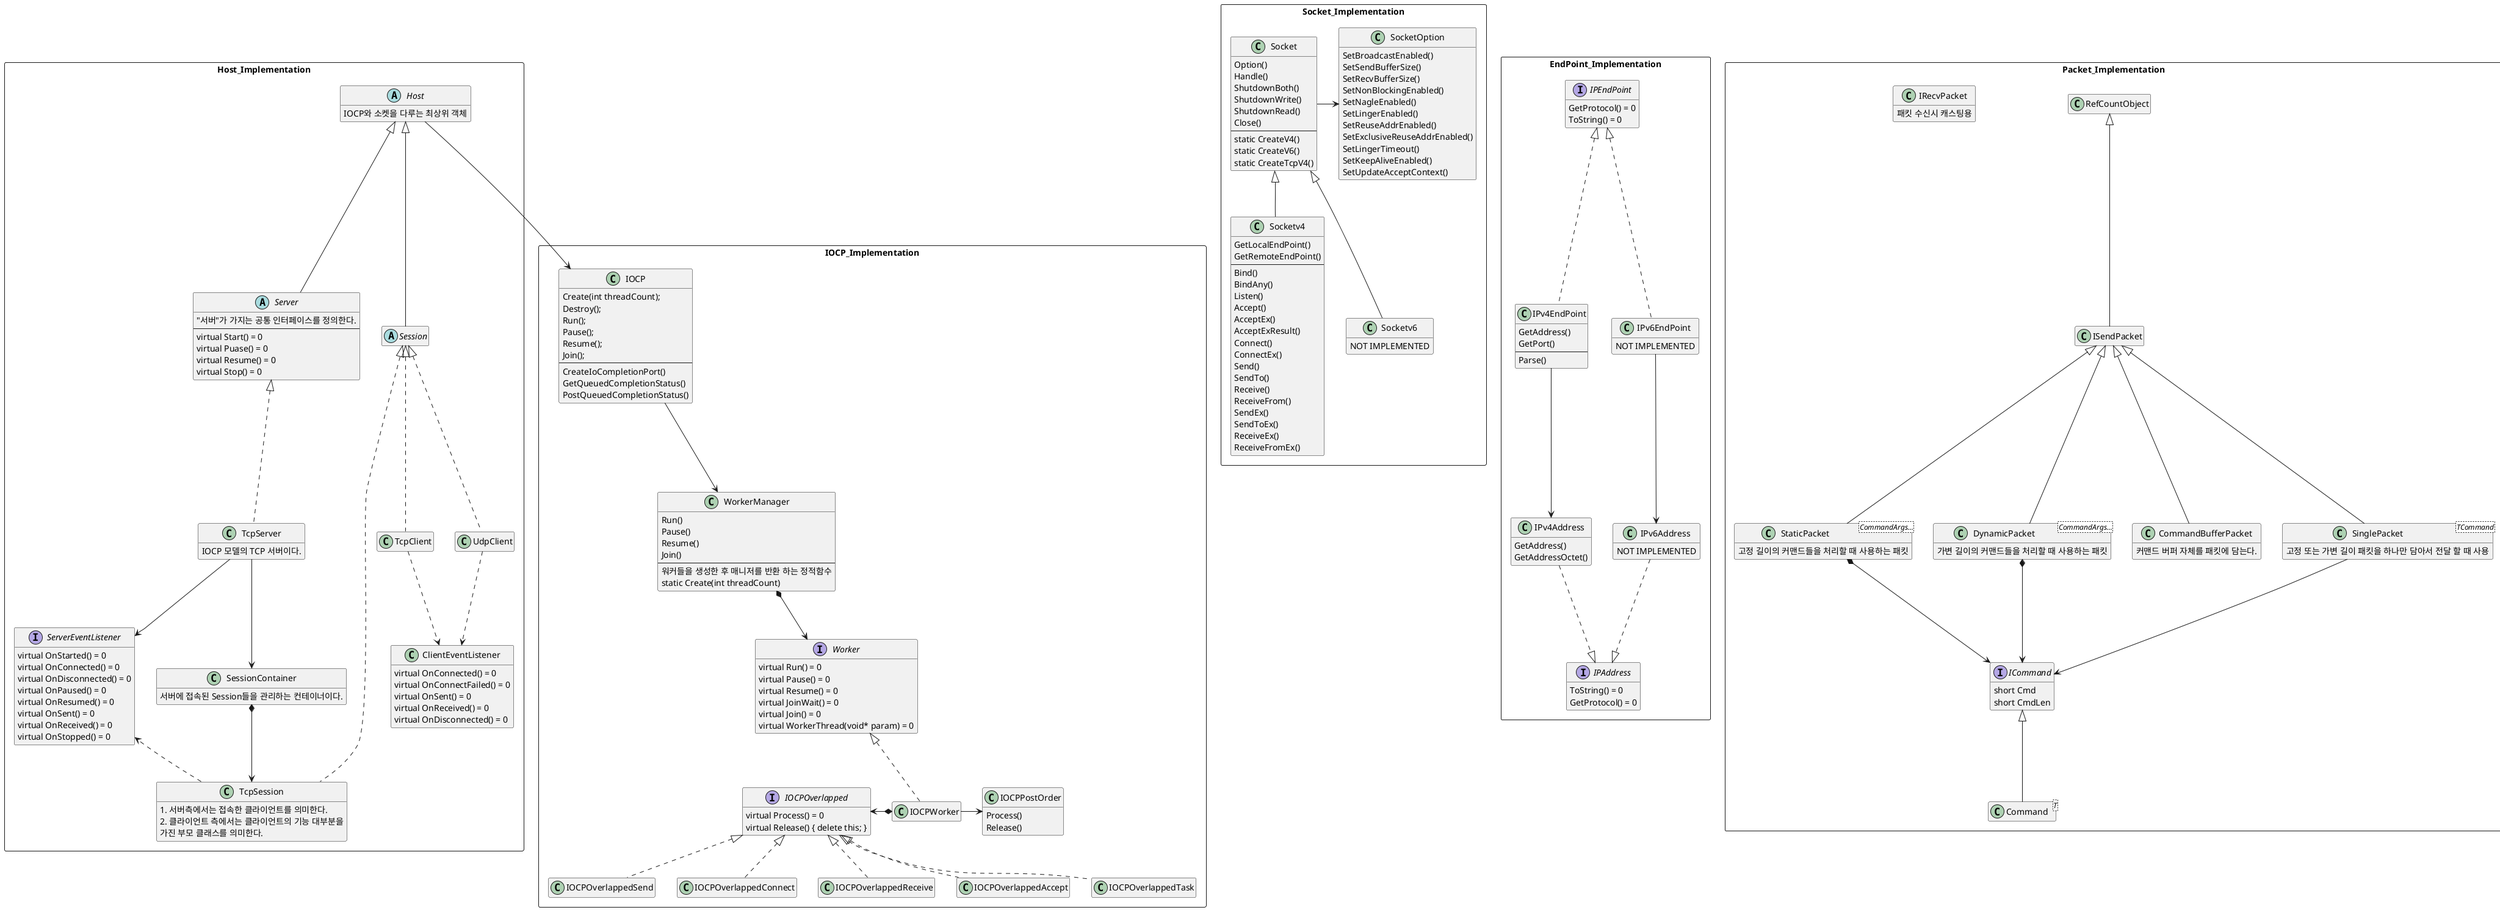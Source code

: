 @startuml NetworkStructure

hide empty methods
hide empty fields

rectangle EndPoint_Implementation {
    interface IPEndPoint {
        GetProtocol() = 0
        ToString() = 0
    }

    class IPv4EndPoint {
        GetAddress()
        GetPort()
        ---
        Parse()
    }
    class IPv6EndPoint {
        NOT IMPLEMENTED
    }

    interface IPAddress {
        ToString() = 0
        GetProtocol() = 0
    }
    class IPv4Address {
        GetAddress()
        GetAddressOctet()
    }
    class IPv6Address {
        NOT IMPLEMENTED
    }

    IPv4EndPoint .u.|> IPEndPoint
    IPv6EndPoint .u.|> IPEndPoint

    IPv4Address .d.|> IPAddress
    IPv6Address .d.|> IPAddress

    IPv4EndPoint -d-> IPv4Address
    IPv6EndPoint -d-> IPv6Address
}

rectangle Host_Implementation {
    abstract Server {
       "서버"가 가지는 공통 인터페이스를 정의한다.
       ---
       virtual Start() = 0
       virtual Puase() = 0
       virtual Resume() = 0
       virtual Stop() = 0
    }
   

    class SessionContainer {
        서버에 접속된 Session들을 관리하는 컨테이너이다.
    }

    interface ServerEventListener {
        virtual OnStarted() = 0
        virtual OnConnected() = 0
        virtual OnDisconnected() = 0
        virtual OnPaused() = 0
        virtual OnResumed() = 0
        virtual OnSent() = 0
        virtual OnReceived() = 0
        virtual OnStopped() = 0
    }

    abstract Host {
        IOCP와 소켓을 다루는 최상위 객체
    }

    abstract Session {
    }

     class TcpServer {
        IOCP 모델의 TCP 서버이다.
    }

    class TcpSession {
        1. 서버측에서는 접속한 클라이언트를 의미한다.
        2. 클라이언트 측에서는 클라이언트의 기능 대부분을
        가진 부모 클래스를 의미한다.
    }

    class TcpClient {
    }

    class UdpClient {
    }

    class ClientEventListener {
        virtual OnConnected() = 0
        virtual OnConnectFailed() = 0
        virtual OnSent() = 0
        virtual OnReceived() = 0
        virtual OnDisconnected() = 0
    }

    TcpClient .u.|> Session
    UdpClient .u.|> Session
    TcpSession .u.|> Session

    TcpClient .d.> ClientEventListener
    UdpClient .d.> ClientEventListener

    Session -u-|> Host
    Server -u-|> Host
    TcpServer .u.|> Server
    TcpServer --> SessionContainer
    SessionContainer *--> TcpSession
    TcpServer -r-> ServerEventListener
    TcpSession .r.> ServerEventListener

    Server -[hidden]r->Session
    SessionContainer -[hidden]l->ServerEventListener
}

rectangle IOCP_Implementation {
    class IOCP {
        Create(int threadCount);
        Destroy();
        Run();
        Pause();
        Resume();
        Join();
        ---
        CreateIoCompletionPort()
        GetQueuedCompletionStatus()
        PostQueuedCompletionStatus()
    }

    class WorkerManager {
        Run()
        Pause()
        Resume()
        Join()
        ---
        워커들을 생성한 후 매니저를 반환 하는 정적함수
        static Create(int threadCount)
    }

    interface Worker {
        virtual Run() = 0
        virtual Pause() = 0
        virtual Resume() = 0
        virtual JoinWait() = 0
        virtual Join() = 0
        virtual WorkerThread(void* param) = 0
    }
    class IOCPWorker
    class IOCPPostOrder {
        Process()
        Release()
    }

    interface IOCPOverlapped {
        virtual Process() = 0
        virtual Release() { delete this; }
    }

    IOCP --> WorkerManager
    IOCPWorker .u.|> Worker
    WorkerManager *--> Worker

    IOCPWorker *-l-> IOCPOverlapped
    IOCPWorker -r-> IOCPPostOrder

    IOCPOverlappedSend .u.|> IOCPOverlapped
    IOCPOverlappedConnect .u.|> IOCPOverlapped
    IOCPOverlappedReceive .u.|> IOCPOverlapped
    IOCPOverlappedAccept .u.|> IOCPOverlapped
    IOCPOverlappedTask .u.|> IOCPOverlapped
}

rectangle Socket_Implementation {
    class Socket {
        Option()
        Handle()
        ShutdownBoth()
        ShutdownWrite()
        ShutdownRead()
        Close()
        ---
        static CreateV4()
        static CreateV6()
        static CreateTcpV4()
    }
    class Socketv4 {
        GetLocalEndPoint()
        GetRemoteEndPoint()
        ---
        Bind()
        BindAny()
        Listen()
        Accept()
        AcceptEx()
        AcceptExResult()
        Connect()
        ConnectEx()
        Send()
        SendTo()
        Receive()
        ReceiveFrom()
        SendEx()
        SendToEx()
        ReceiveEx()
        ReceiveFromEx()
    }

    class Socketv6 {
        NOT IMPLEMENTED
    }

    class SocketOption {
         SetBroadcastEnabled()
         SetSendBufferSize()
         SetRecvBufferSize()
         SetNonBlockingEnabled()
         SetNagleEnabled()
         SetLingerEnabled()
         SetReuseAddrEnabled()
         SetExclusiveReuseAddrEnabled()
         SetLingerTimeout()
         SetKeepAliveEnabled()
         SetUpdateAcceptContext()
    }

    Socketv4 -u-|> Socket
    Socketv6 -u-|> Socket
    Socket -r-> SocketOption
}


rectangle Packet_Implementation {
    interface ICommand {
        short Cmd
        short CmdLen
    }

    class Command<T>

    class RefCountObject
    class ISendPacket {
    }
    class IRecvPacket {
        패킷 수신시 캐스팅용
    }
    class StaticPacket<CommandArgs...> {
        고정 길이의 커맨드들을 처리할 때 사용하는 패킷
    }

    class DynamicPacket<CommandArgs...> {
        가변 길이의 커맨드들을 처리할 때 사용하는 패킷
    }
    class CommandBufferPacket {
        커맨드 버퍼 자체를 패킷에 담는다.
    }
    class SinglePacket<TCommand> {
        고정 또는 가변 길이 패킷을 하나만 담아서 전달 할 때 사용
    }

    Command -u-|> ICommand
    ISendPacket -u-|> RefCountObject
    StaticPacket -u-|> ISendPacket
    CommandBufferPacket -u-|> ISendPacket
    SinglePacket -u-|> ISendPacket
    DynamicPacket -u-|> ISendPacket
    SinglePacket -d-> ICommand
    DynamicPacket *-d-> ICommand
    StaticPacket *-d-> ICommand
}

Host --> IOCP

@enduml
